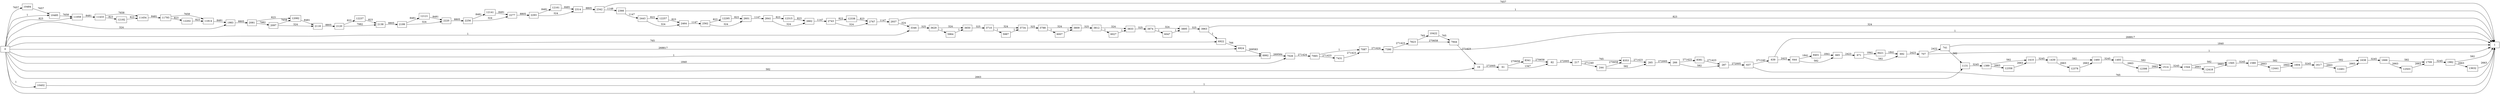 digraph {
	graph [rankdir=LR]
	node [shape=rectangle]
	16 -> 61 [label=272005]
	61 -> 82 [label=1347]
	61 -> 8341 [label=270658]
	82 -> 217 [label=272005]
	217 -> 244 [label=271240]
	217 -> 8353 [label=765]
	244 -> 265 [label=582]
	244 -> 8353 [label=270658]
	265 -> 266 [label=272005]
	266 -> 287 [label=582]
	266 -> 8381 [label=271423]
	287 -> 637 [label=272005]
	637 -> 1 [label=765]
	637 -> 639 [label=271240]
	639 -> 1 [label=268817]
	639 -> 644 [label=2423]
	644 -> 665 [label=582]
	644 -> 8401 [label=1841]
	665 -> 671 [label=2423]
	671 -> 692 [label=582]
	671 -> 8421 [label=1841]
	692 -> 707 [label=2423]
	707 -> 1 [label=1]
	707 -> 741 [label=2422]
	741 -> 1 [label=1840]
	741 -> 1131 [label=582]
	1131 -> 1389 [label=3245]
	1389 -> 1410 [label=582]
	1389 -> 12358 [label=2663]
	1410 -> 1439 [label=3245]
	1439 -> 1460 [label=582]
	1439 -> 12378 [label=2663]
	1460 -> 1493 [label=3245]
	1493 -> 1514 [label=582]
	1493 -> 12398 [label=2663]
	1514 -> 1544 [label=3245]
	1544 -> 1565 [label=582]
	1544 -> 12418 [label=2663]
	1565 -> 1580 [label=3245]
	1580 -> 1604 [label=582]
	1580 -> 12441 [label=2663]
	1604 -> 1617 [label=3245]
	1617 -> 1638 [label=582]
	1617 -> 12461 [label=2663]
	1638 -> 1666 [label=3245]
	1666 -> 1709 [label=582]
	1666 -> 12503 [label=2663]
	1709 -> 1982 [label=3245]
	1982 -> 1 [label=582]
	1982 -> 13632 [label=2663]
	1983 -> 2081 [label=8805]
	2081 -> 2097 [label=7982]
	2081 -> 12082 [label=823]
	2097 -> 12082 [label=7658]
	2097 -> 2118 [label=324]
	2118 -> 2120 [label=8805]
	2120 -> 2138 [label=7982]
	2120 -> 12237 [label=823]
	2138 -> 2199 [label=8805]
	2199 -> 2220 [label=324]
	2199 -> 12121 [label=8481]
	2220 -> 2256 [label=8805]
	2256 -> 2277 [label=324]
	2256 -> 12141 [label=8481]
	2277 -> 2293 [label=8805]
	2293 -> 2314 [label=324]
	2293 -> 12161 [label=8481]
	2314 -> 2342 [label=8805]
	2342 -> 1 [label=7657]
	2342 -> 2366 [label=1148]
	2366 -> 1 [label=1]
	2366 -> 2443 [label=1147]
	2443 -> 2464 [label=324]
	2443 -> 12257 [label=823]
	2464 -> 2562 [label=1147]
	2562 -> 2601 [label=324]
	2562 -> 12295 [label=823]
	2601 -> 2641 [label=1147]
	2641 -> 2662 [label=324]
	2641 -> 12315 [label=823]
	2662 -> 2743 [label=1147]
	2743 -> 2767 [label=324]
	2743 -> 12338 [label=823]
	2767 -> 2937 [label=1147]
	2937 -> 1 [label=823]
	2937 -> 3346 [label=324]
	3346 -> 3629 [label=325]
	3629 -> 3650 [label=324]
	3629 -> 5964 [label=1]
	3650 -> 3710 [label=325]
	3710 -> 3734 [label=324]
	3710 -> 5987 [label=1]
	3734 -> 3788 [label=325]
	3788 -> 3809 [label=324]
	3788 -> 6007 [label=1]
	3809 -> 3812 [label=325]
	3812 -> 3833 [label=324]
	3812 -> 6027 [label=1]
	3833 -> 3874 [label=325]
	3874 -> 3895 [label=324]
	3874 -> 6047 [label=1]
	3895 -> 3963 [label=325]
	3963 -> 1 [label=324]
	3963 -> 6922 [label=1]
	5964 -> 3650 [label=1]
	5987 -> 3734 [label=1]
	6007 -> 3809 [label=1]
	6027 -> 3833 [label=1]
	6047 -> 3895 [label=1]
	6922 -> 6924 [label=766]
	6924 -> 6992 [label=269583]
	6992 -> 7026 [label=269584]
	7026 -> 7065 [label=271424]
	7065 -> 7087 [label=1]
	7065 -> 7431 [label=271423]
	7087 -> 7390 [label=271424]
	7390 -> 1 [label=1]
	7390 -> 7823 [label=271423]
	7431 -> 7087 [label=271423]
	7823 -> 7844 [label=270658]
	7823 -> 10422 [label=765]
	7844 -> 16 [label=271423]
	8341 -> 82 [label=270658]
	8353 -> 265 [label=271423]
	8381 -> 287 [label=271423]
	8401 -> 665 [label=1841]
	8421 -> 692 [label=1841]
	10402 -> 1 [label=1]
	10422 -> 7844 [label=765]
	10484 -> 10485 [label=7657]
	10485 -> 11059 [label=7658]
	11059 -> 11433 [label=8481]
	11433 -> 11454 [label=7658]
	11433 -> 12182 [label=823]
	11454 -> 11793 [label=8481]
	11793 -> 11814 [label=7658]
	11793 -> 12202 [label=823]
	11814 -> 1983 [label=8481]
	12082 -> 2118 [label=8481]
	12121 -> 2220 [label=8481]
	12141 -> 2277 [label=8481]
	12161 -> 2314 [label=8481]
	12182 -> 11454 [label=823]
	12202 -> 11814 [label=823]
	12237 -> 2138 [label=823]
	12257 -> 2464 [label=823]
	12295 -> 2601 [label=823]
	12315 -> 2662 [label=823]
	12338 -> 2767 [label=823]
	12358 -> 1410 [label=2663]
	12378 -> 1460 [label=2663]
	12398 -> 1514 [label=2663]
	12418 -> 1565 [label=2663]
	12441 -> 1604 [label=2663]
	12461 -> 1638 [label=2663]
	12503 -> 1709 [label=2663]
	13632 -> 1 [label=2663]
	0 -> 1983 [label=324]
	0 -> 3346 [label=1]
	0 -> 7026 [label=1840]
	0 -> 6992 [label=1]
	0 -> 6922 [label=765]
	0 -> 10485 [label=1]
	0 -> 6924 [label=268817]
	0 -> 1131 [label=2663]
	0 -> 16 [label=582]
	0 -> 1 [label=1]
	0 -> 10402 [label=1]
	0 -> 10484 [label=7657]
	0 -> 11059 [label=823]
}
